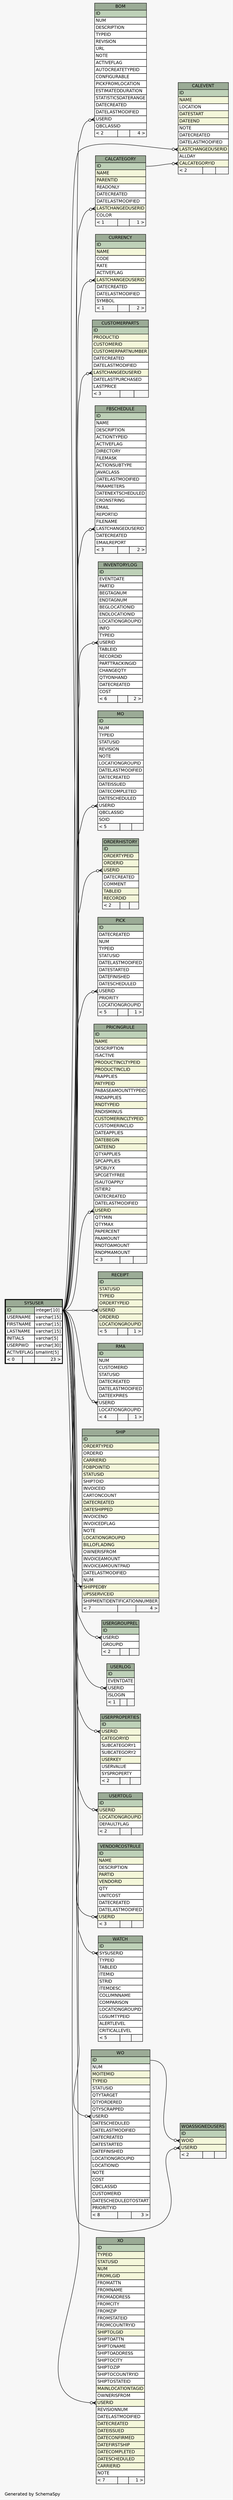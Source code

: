 // dot 2.26.3 on Linux 3.5.0-34-generic
// SchemaSpy rev 590
digraph "oneDegreeRelationshipsDiagram" {
  graph [
    rankdir="RL"
    bgcolor="#f7f7f7"
    label="\nGenerated by SchemaSpy"
    labeljust="l"
    nodesep="0.18"
    ranksep="0.46"
    fontname="Helvetica"
    fontsize="11"
  ];
  node [
    fontname="Helvetica"
    fontsize="11"
    shape="plaintext"
  ];
  edge [
    arrowsize="0.8"
  ];
  "BOM":"USERID":w -> "SYSUSER":"ID.type":e [arrowhead=none dir=back arrowtail=crowodot];
  "CALCATEGORY":"LASTCHANGEDUSERID":w -> "SYSUSER":"ID.type":e [arrowhead=none dir=back arrowtail=crowodot];
  "CALEVENT":"CALCATEGORYID":w -> "CALCATEGORY":"ID":e [arrowhead=none dir=back arrowtail=crowodot];
  "CALEVENT":"LASTCHANGEDUSERID":w -> "SYSUSER":"ID.type":e [arrowhead=none dir=back arrowtail=crowodot];
  "CURRENCY":"LASTCHANGEDUSERID":w -> "SYSUSER":"ID.type":e [arrowhead=none dir=back arrowtail=crowodot];
  "CUSTOMERPARTS":"LASTCHANGEDUSERID":w -> "SYSUSER":"ID.type":e [arrowhead=none dir=back arrowtail=crowodot];
  "FBSCHEDULE":"LASTCHANGEDUSERID":w -> "SYSUSER":"ID.type":e [arrowhead=none dir=back arrowtail=crowodot];
  "INVENTORYLOG":"USERID":w -> "SYSUSER":"ID.type":e [arrowhead=none dir=back arrowtail=crowodot];
  "MO":"USERID":w -> "SYSUSER":"ID.type":e [arrowhead=none dir=back arrowtail=crowodot];
  "ORDERHISTORY":"USERID":w -> "SYSUSER":"ID.type":e [arrowhead=none dir=back arrowtail=crowodot];
  "PICK":"USERID":w -> "SYSUSER":"ID.type":e [arrowhead=none dir=back arrowtail=crowodot];
  "PRICINGRULE":"USERID":w -> "SYSUSER":"ID.type":e [arrowhead=none dir=back arrowtail=crowodot];
  "RECEIPT":"USERID":w -> "SYSUSER":"ID.type":e [arrowhead=none dir=back arrowtail=crowodot];
  "RMA":"USERID":w -> "SYSUSER":"ID.type":e [arrowhead=none dir=back arrowtail=crowodot];
  "SHIP":"SHIPPEDBY":w -> "SYSUSER":"ID.type":e [arrowhead=none dir=back arrowtail=crowodot];
  "USERGROUPREL":"USERID":w -> "SYSUSER":"ID.type":e [arrowhead=none dir=back arrowtail=crowodot];
  "USERLOG":"USERID":w -> "SYSUSER":"ID.type":e [arrowhead=none dir=back arrowtail=crowodot];
  "USERPROPERTIES":"USERID":w -> "SYSUSER":"ID.type":e [arrowhead=none dir=back arrowtail=crowodot];
  "USERTOLG":"USERID":w -> "SYSUSER":"ID.type":e [arrowhead=none dir=back arrowtail=crowodot];
  "VENDORCOSTRULE":"USERID":w -> "SYSUSER":"ID.type":e [arrowhead=none dir=back arrowtail=crowodot];
  "WATCH":"SYSUSERID":w -> "SYSUSER":"ID.type":e [arrowhead=none dir=back arrowtail=crowodot];
  "WO":"USERID":w -> "SYSUSER":"ID.type":e [arrowhead=none dir=back arrowtail=crowodot];
  "WOASSIGNEDUSERS":"USERID":w -> "SYSUSER":"ID.type":e [arrowhead=none dir=back arrowtail=crowodot];
  "WOASSIGNEDUSERS":"WOID":w -> "WO":"ID":e [arrowhead=none dir=back arrowtail=crowodot];
  "XO":"USERID":w -> "SYSUSER":"ID.type":e [arrowhead=none dir=back arrowtail=crowodot];
  "BOM" [
    label=<
    <TABLE BORDER="0" CELLBORDER="1" CELLSPACING="0" BGCOLOR="#ffffff">
      <TR><TD COLSPAN="3" BGCOLOR="#9bab96" ALIGN="CENTER">BOM</TD></TR>
      <TR><TD PORT="ID" COLSPAN="3" BGCOLOR="#bed1b8" ALIGN="LEFT">ID</TD></TR>
      <TR><TD PORT="NUM" COLSPAN="3" ALIGN="LEFT">NUM</TD></TR>
      <TR><TD PORT="DESCRIPTION" COLSPAN="3" ALIGN="LEFT">DESCRIPTION</TD></TR>
      <TR><TD PORT="TYPEID" COLSPAN="3" ALIGN="LEFT">TYPEID</TD></TR>
      <TR><TD PORT="REVISION" COLSPAN="3" ALIGN="LEFT">REVISION</TD></TR>
      <TR><TD PORT="URL" COLSPAN="3" ALIGN="LEFT">URL</TD></TR>
      <TR><TD PORT="NOTE" COLSPAN="3" ALIGN="LEFT">NOTE</TD></TR>
      <TR><TD PORT="ACTIVEFLAG" COLSPAN="3" ALIGN="LEFT">ACTIVEFLAG</TD></TR>
      <TR><TD PORT="AUTOCREATETYPEID" COLSPAN="3" ALIGN="LEFT">AUTOCREATETYPEID</TD></TR>
      <TR><TD PORT="CONFIGURABLE" COLSPAN="3" ALIGN="LEFT">CONFIGURABLE</TD></TR>
      <TR><TD PORT="PICKFROMLOCATION" COLSPAN="3" ALIGN="LEFT">PICKFROMLOCATION</TD></TR>
      <TR><TD PORT="ESTIMATEDDURATION" COLSPAN="3" ALIGN="LEFT">ESTIMATEDDURATION</TD></TR>
      <TR><TD PORT="STATISTICSDATERANGE" COLSPAN="3" ALIGN="LEFT">STATISTICSDATERANGE</TD></TR>
      <TR><TD PORT="DATECREATED" COLSPAN="3" ALIGN="LEFT">DATECREATED</TD></TR>
      <TR><TD PORT="DATELASTMODIFIED" COLSPAN="3" ALIGN="LEFT">DATELASTMODIFIED</TD></TR>
      <TR><TD PORT="USERID" COLSPAN="3" ALIGN="LEFT">USERID</TD></TR>
      <TR><TD PORT="QBCLASSID" COLSPAN="3" ALIGN="LEFT">QBCLASSID</TD></TR>
      <TR><TD ALIGN="LEFT" BGCOLOR="#f7f7f7">&lt; 2</TD><TD ALIGN="RIGHT" BGCOLOR="#f7f7f7">  </TD><TD ALIGN="RIGHT" BGCOLOR="#f7f7f7">4 &gt;</TD></TR>
    </TABLE>>
    URL="BOM.html"
    tooltip="BOM"
  ];
  "CALCATEGORY" [
    label=<
    <TABLE BORDER="0" CELLBORDER="1" CELLSPACING="0" BGCOLOR="#ffffff">
      <TR><TD COLSPAN="3" BGCOLOR="#9bab96" ALIGN="CENTER">CALCATEGORY</TD></TR>
      <TR><TD PORT="ID" COLSPAN="3" BGCOLOR="#bed1b8" ALIGN="LEFT">ID</TD></TR>
      <TR><TD PORT="NAME" COLSPAN="3" BGCOLOR="#f4f7da" ALIGN="LEFT">NAME</TD></TR>
      <TR><TD PORT="PARENTID" COLSPAN="3" BGCOLOR="#f4f7da" ALIGN="LEFT">PARENTID</TD></TR>
      <TR><TD PORT="READONLY" COLSPAN="3" ALIGN="LEFT">READONLY</TD></TR>
      <TR><TD PORT="DATECREATED" COLSPAN="3" ALIGN="LEFT">DATECREATED</TD></TR>
      <TR><TD PORT="DATELASTMODIFIED" COLSPAN="3" ALIGN="LEFT">DATELASTMODIFIED</TD></TR>
      <TR><TD PORT="LASTCHANGEDUSERID" COLSPAN="3" BGCOLOR="#f4f7da" ALIGN="LEFT">LASTCHANGEDUSERID</TD></TR>
      <TR><TD PORT="COLOR" COLSPAN="3" ALIGN="LEFT">COLOR</TD></TR>
      <TR><TD ALIGN="LEFT" BGCOLOR="#f7f7f7">&lt; 1</TD><TD ALIGN="RIGHT" BGCOLOR="#f7f7f7">  </TD><TD ALIGN="RIGHT" BGCOLOR="#f7f7f7">1 &gt;</TD></TR>
    </TABLE>>
    URL="CALCATEGORY.html"
    tooltip="CALCATEGORY"
  ];
  "CALEVENT" [
    label=<
    <TABLE BORDER="0" CELLBORDER="1" CELLSPACING="0" BGCOLOR="#ffffff">
      <TR><TD COLSPAN="3" BGCOLOR="#9bab96" ALIGN="CENTER">CALEVENT</TD></TR>
      <TR><TD PORT="ID" COLSPAN="3" BGCOLOR="#bed1b8" ALIGN="LEFT">ID</TD></TR>
      <TR><TD PORT="NAME" COLSPAN="3" BGCOLOR="#f4f7da" ALIGN="LEFT">NAME</TD></TR>
      <TR><TD PORT="LOCATION" COLSPAN="3" ALIGN="LEFT">LOCATION</TD></TR>
      <TR><TD PORT="DATESTART" COLSPAN="3" BGCOLOR="#f4f7da" ALIGN="LEFT">DATESTART</TD></TR>
      <TR><TD PORT="DATEEND" COLSPAN="3" BGCOLOR="#f4f7da" ALIGN="LEFT">DATEEND</TD></TR>
      <TR><TD PORT="NOTE" COLSPAN="3" ALIGN="LEFT">NOTE</TD></TR>
      <TR><TD PORT="DATECREATED" COLSPAN="3" ALIGN="LEFT">DATECREATED</TD></TR>
      <TR><TD PORT="DATELASTMODIFIED" COLSPAN="3" ALIGN="LEFT">DATELASTMODIFIED</TD></TR>
      <TR><TD PORT="LASTCHANGEDUSERID" COLSPAN="3" BGCOLOR="#f4f7da" ALIGN="LEFT">LASTCHANGEDUSERID</TD></TR>
      <TR><TD PORT="ALLDAY" COLSPAN="3" ALIGN="LEFT">ALLDAY</TD></TR>
      <TR><TD PORT="CALCATEGORYID" COLSPAN="3" BGCOLOR="#f4f7da" ALIGN="LEFT">CALCATEGORYID</TD></TR>
      <TR><TD ALIGN="LEFT" BGCOLOR="#f7f7f7">&lt; 2</TD><TD ALIGN="RIGHT" BGCOLOR="#f7f7f7">  </TD><TD ALIGN="RIGHT" BGCOLOR="#f7f7f7">  </TD></TR>
    </TABLE>>
    URL="CALEVENT.html"
    tooltip="CALEVENT"
  ];
  "CURRENCY" [
    label=<
    <TABLE BORDER="0" CELLBORDER="1" CELLSPACING="0" BGCOLOR="#ffffff">
      <TR><TD COLSPAN="3" BGCOLOR="#9bab96" ALIGN="CENTER">CURRENCY</TD></TR>
      <TR><TD PORT="ID" COLSPAN="3" BGCOLOR="#bed1b8" ALIGN="LEFT">ID</TD></TR>
      <TR><TD PORT="NAME" COLSPAN="3" BGCOLOR="#f4f7da" ALIGN="LEFT">NAME</TD></TR>
      <TR><TD PORT="CODE" COLSPAN="3" ALIGN="LEFT">CODE</TD></TR>
      <TR><TD PORT="RATE" COLSPAN="3" ALIGN="LEFT">RATE</TD></TR>
      <TR><TD PORT="ACTIVEFLAG" COLSPAN="3" ALIGN="LEFT">ACTIVEFLAG</TD></TR>
      <TR><TD PORT="LASTCHANGEDUSERID" COLSPAN="3" BGCOLOR="#f4f7da" ALIGN="LEFT">LASTCHANGEDUSERID</TD></TR>
      <TR><TD PORT="DATECREATED" COLSPAN="3" ALIGN="LEFT">DATECREATED</TD></TR>
      <TR><TD PORT="DATELASTMODIFIED" COLSPAN="3" ALIGN="LEFT">DATELASTMODIFIED</TD></TR>
      <TR><TD PORT="SYMBOL" COLSPAN="3" ALIGN="LEFT">SYMBOL</TD></TR>
      <TR><TD ALIGN="LEFT" BGCOLOR="#f7f7f7">&lt; 1</TD><TD ALIGN="RIGHT" BGCOLOR="#f7f7f7">  </TD><TD ALIGN="RIGHT" BGCOLOR="#f7f7f7">2 &gt;</TD></TR>
    </TABLE>>
    URL="CURRENCY.html"
    tooltip="CURRENCY"
  ];
  "CUSTOMERPARTS" [
    label=<
    <TABLE BORDER="0" CELLBORDER="1" CELLSPACING="0" BGCOLOR="#ffffff">
      <TR><TD COLSPAN="3" BGCOLOR="#9bab96" ALIGN="CENTER">CUSTOMERPARTS</TD></TR>
      <TR><TD PORT="ID" COLSPAN="3" BGCOLOR="#bed1b8" ALIGN="LEFT">ID</TD></TR>
      <TR><TD PORT="PRODUCTID" COLSPAN="3" BGCOLOR="#f4f7da" ALIGN="LEFT">PRODUCTID</TD></TR>
      <TR><TD PORT="CUSTOMERID" COLSPAN="3" BGCOLOR="#f4f7da" ALIGN="LEFT">CUSTOMERID</TD></TR>
      <TR><TD PORT="CUSTOMERPARTNUMBER" COLSPAN="3" BGCOLOR="#f4f7da" ALIGN="LEFT">CUSTOMERPARTNUMBER</TD></TR>
      <TR><TD PORT="DATECREATED" COLSPAN="3" ALIGN="LEFT">DATECREATED</TD></TR>
      <TR><TD PORT="DATELASTMODIFIED" COLSPAN="3" ALIGN="LEFT">DATELASTMODIFIED</TD></TR>
      <TR><TD PORT="LASTCHANGEDUSERID" COLSPAN="3" BGCOLOR="#f4f7da" ALIGN="LEFT">LASTCHANGEDUSERID</TD></TR>
      <TR><TD PORT="DATELASTPURCHASED" COLSPAN="3" ALIGN="LEFT">DATELASTPURCHASED</TD></TR>
      <TR><TD PORT="LASTPRICE" COLSPAN="3" ALIGN="LEFT">LASTPRICE</TD></TR>
      <TR><TD ALIGN="LEFT" BGCOLOR="#f7f7f7">&lt; 3</TD><TD ALIGN="RIGHT" BGCOLOR="#f7f7f7">  </TD><TD ALIGN="RIGHT" BGCOLOR="#f7f7f7">  </TD></TR>
    </TABLE>>
    URL="CUSTOMERPARTS.html"
    tooltip="CUSTOMERPARTS"
  ];
  "FBSCHEDULE" [
    label=<
    <TABLE BORDER="0" CELLBORDER="1" CELLSPACING="0" BGCOLOR="#ffffff">
      <TR><TD COLSPAN="3" BGCOLOR="#9bab96" ALIGN="CENTER">FBSCHEDULE</TD></TR>
      <TR><TD PORT="ID" COLSPAN="3" BGCOLOR="#bed1b8" ALIGN="LEFT">ID</TD></TR>
      <TR><TD PORT="NAME" COLSPAN="3" ALIGN="LEFT">NAME</TD></TR>
      <TR><TD PORT="DESCRIPTION" COLSPAN="3" ALIGN="LEFT">DESCRIPTION</TD></TR>
      <TR><TD PORT="ACTIONTYPEID" COLSPAN="3" ALIGN="LEFT">ACTIONTYPEID</TD></TR>
      <TR><TD PORT="ACTIVEFLAG" COLSPAN="3" ALIGN="LEFT">ACTIVEFLAG</TD></TR>
      <TR><TD PORT="DIRECTORY" COLSPAN="3" ALIGN="LEFT">DIRECTORY</TD></TR>
      <TR><TD PORT="FILEMASK" COLSPAN="3" ALIGN="LEFT">FILEMASK</TD></TR>
      <TR><TD PORT="ACTIONSUBTYPE" COLSPAN="3" ALIGN="LEFT">ACTIONSUBTYPE</TD></TR>
      <TR><TD PORT="JAVACLASS" COLSPAN="3" ALIGN="LEFT">JAVACLASS</TD></TR>
      <TR><TD PORT="DATELASTMODIFIED" COLSPAN="3" ALIGN="LEFT">DATELASTMODIFIED</TD></TR>
      <TR><TD PORT="PARAMETERS" COLSPAN="3" ALIGN="LEFT">PARAMETERS</TD></TR>
      <TR><TD PORT="DATENEXTSCHEDULED" COLSPAN="3" ALIGN="LEFT">DATENEXTSCHEDULED</TD></TR>
      <TR><TD PORT="CRONSTRING" COLSPAN="3" ALIGN="LEFT">CRONSTRING</TD></TR>
      <TR><TD PORT="EMAIL" COLSPAN="3" ALIGN="LEFT">EMAIL</TD></TR>
      <TR><TD PORT="REPORTID" COLSPAN="3" ALIGN="LEFT">REPORTID</TD></TR>
      <TR><TD PORT="FILENAME" COLSPAN="3" ALIGN="LEFT">FILENAME</TD></TR>
      <TR><TD PORT="LASTCHANGEDUSERID" COLSPAN="3" ALIGN="LEFT">LASTCHANGEDUSERID</TD></TR>
      <TR><TD PORT="DATECREATED" COLSPAN="3" ALIGN="LEFT">DATECREATED</TD></TR>
      <TR><TD PORT="EMAILREPORT" COLSPAN="3" ALIGN="LEFT">EMAILREPORT</TD></TR>
      <TR><TD ALIGN="LEFT" BGCOLOR="#f7f7f7">&lt; 3</TD><TD ALIGN="RIGHT" BGCOLOR="#f7f7f7">  </TD><TD ALIGN="RIGHT" BGCOLOR="#f7f7f7">2 &gt;</TD></TR>
    </TABLE>>
    URL="FBSCHEDULE.html"
    tooltip="FBSCHEDULE"
  ];
  "INVENTORYLOG" [
    label=<
    <TABLE BORDER="0" CELLBORDER="1" CELLSPACING="0" BGCOLOR="#ffffff">
      <TR><TD COLSPAN="3" BGCOLOR="#9bab96" ALIGN="CENTER">INVENTORYLOG</TD></TR>
      <TR><TD PORT="ID" COLSPAN="3" BGCOLOR="#bed1b8" ALIGN="LEFT">ID</TD></TR>
      <TR><TD PORT="EVENTDATE" COLSPAN="3" ALIGN="LEFT">EVENTDATE</TD></TR>
      <TR><TD PORT="PARTID" COLSPAN="3" ALIGN="LEFT">PARTID</TD></TR>
      <TR><TD PORT="BEGTAGNUM" COLSPAN="3" ALIGN="LEFT">BEGTAGNUM</TD></TR>
      <TR><TD PORT="ENDTAGNUM" COLSPAN="3" ALIGN="LEFT">ENDTAGNUM</TD></TR>
      <TR><TD PORT="BEGLOCATIONID" COLSPAN="3" ALIGN="LEFT">BEGLOCATIONID</TD></TR>
      <TR><TD PORT="ENDLOCATIONID" COLSPAN="3" ALIGN="LEFT">ENDLOCATIONID</TD></TR>
      <TR><TD PORT="LOCATIONGROUPID" COLSPAN="3" ALIGN="LEFT">LOCATIONGROUPID</TD></TR>
      <TR><TD PORT="INFO" COLSPAN="3" ALIGN="LEFT">INFO</TD></TR>
      <TR><TD PORT="TYPEID" COLSPAN="3" ALIGN="LEFT">TYPEID</TD></TR>
      <TR><TD PORT="USERID" COLSPAN="3" ALIGN="LEFT">USERID</TD></TR>
      <TR><TD PORT="TABLEID" COLSPAN="3" ALIGN="LEFT">TABLEID</TD></TR>
      <TR><TD PORT="RECORDID" COLSPAN="3" ALIGN="LEFT">RECORDID</TD></TR>
      <TR><TD PORT="PARTTRACKINGID" COLSPAN="3" ALIGN="LEFT">PARTTRACKINGID</TD></TR>
      <TR><TD PORT="CHANGEQTY" COLSPAN="3" ALIGN="LEFT">CHANGEQTY</TD></TR>
      <TR><TD PORT="QTYONHAND" COLSPAN="3" ALIGN="LEFT">QTYONHAND</TD></TR>
      <TR><TD PORT="DATECREATED" COLSPAN="3" ALIGN="LEFT">DATECREATED</TD></TR>
      <TR><TD PORT="COST" COLSPAN="3" ALIGN="LEFT">COST</TD></TR>
      <TR><TD ALIGN="LEFT" BGCOLOR="#f7f7f7">&lt; 6</TD><TD ALIGN="RIGHT" BGCOLOR="#f7f7f7">  </TD><TD ALIGN="RIGHT" BGCOLOR="#f7f7f7">2 &gt;</TD></TR>
    </TABLE>>
    URL="INVENTORYLOG.html"
    tooltip="INVENTORYLOG"
  ];
  "MO" [
    label=<
    <TABLE BORDER="0" CELLBORDER="1" CELLSPACING="0" BGCOLOR="#ffffff">
      <TR><TD COLSPAN="3" BGCOLOR="#9bab96" ALIGN="CENTER">MO</TD></TR>
      <TR><TD PORT="ID" COLSPAN="3" BGCOLOR="#bed1b8" ALIGN="LEFT">ID</TD></TR>
      <TR><TD PORT="NUM" COLSPAN="3" ALIGN="LEFT">NUM</TD></TR>
      <TR><TD PORT="TYPEID" COLSPAN="3" ALIGN="LEFT">TYPEID</TD></TR>
      <TR><TD PORT="STATUSID" COLSPAN="3" ALIGN="LEFT">STATUSID</TD></TR>
      <TR><TD PORT="REVISION" COLSPAN="3" ALIGN="LEFT">REVISION</TD></TR>
      <TR><TD PORT="NOTE" COLSPAN="3" ALIGN="LEFT">NOTE</TD></TR>
      <TR><TD PORT="LOCATIONGROUPID" COLSPAN="3" ALIGN="LEFT">LOCATIONGROUPID</TD></TR>
      <TR><TD PORT="DATELASTMODIFIED" COLSPAN="3" ALIGN="LEFT">DATELASTMODIFIED</TD></TR>
      <TR><TD PORT="DATECREATED" COLSPAN="3" ALIGN="LEFT">DATECREATED</TD></TR>
      <TR><TD PORT="DATEISSUED" COLSPAN="3" ALIGN="LEFT">DATEISSUED</TD></TR>
      <TR><TD PORT="DATECOMPLETED" COLSPAN="3" ALIGN="LEFT">DATECOMPLETED</TD></TR>
      <TR><TD PORT="DATESCHEDULED" COLSPAN="3" ALIGN="LEFT">DATESCHEDULED</TD></TR>
      <TR><TD PORT="USERID" COLSPAN="3" ALIGN="LEFT">USERID</TD></TR>
      <TR><TD PORT="QBCLASSID" COLSPAN="3" ALIGN="LEFT">QBCLASSID</TD></TR>
      <TR><TD PORT="SOID" COLSPAN="3" ALIGN="LEFT">SOID</TD></TR>
      <TR><TD ALIGN="LEFT" BGCOLOR="#f7f7f7">&lt; 5</TD><TD ALIGN="RIGHT" BGCOLOR="#f7f7f7">  </TD><TD ALIGN="RIGHT" BGCOLOR="#f7f7f7">  </TD></TR>
    </TABLE>>
    URL="MO.html"
    tooltip="MO"
  ];
  "ORDERHISTORY" [
    label=<
    <TABLE BORDER="0" CELLBORDER="1" CELLSPACING="0" BGCOLOR="#ffffff">
      <TR><TD COLSPAN="3" BGCOLOR="#9bab96" ALIGN="CENTER">ORDERHISTORY</TD></TR>
      <TR><TD PORT="ID" COLSPAN="3" BGCOLOR="#bed1b8" ALIGN="LEFT">ID</TD></TR>
      <TR><TD PORT="ORDERTYPEID" COLSPAN="3" BGCOLOR="#f4f7da" ALIGN="LEFT">ORDERTYPEID</TD></TR>
      <TR><TD PORT="ORDERID" COLSPAN="3" BGCOLOR="#f4f7da" ALIGN="LEFT">ORDERID</TD></TR>
      <TR><TD PORT="USERID" COLSPAN="3" BGCOLOR="#f4f7da" ALIGN="LEFT">USERID</TD></TR>
      <TR><TD PORT="DATECREATED" COLSPAN="3" ALIGN="LEFT">DATECREATED</TD></TR>
      <TR><TD PORT="COMMENT" COLSPAN="3" ALIGN="LEFT">COMMENT</TD></TR>
      <TR><TD PORT="TABLEID" COLSPAN="3" BGCOLOR="#f4f7da" ALIGN="LEFT">TABLEID</TD></TR>
      <TR><TD PORT="RECORDID" COLSPAN="3" BGCOLOR="#f4f7da" ALIGN="LEFT">RECORDID</TD></TR>
      <TR><TD ALIGN="LEFT" BGCOLOR="#f7f7f7">&lt; 2</TD><TD ALIGN="RIGHT" BGCOLOR="#f7f7f7">  </TD><TD ALIGN="RIGHT" BGCOLOR="#f7f7f7">  </TD></TR>
    </TABLE>>
    URL="ORDERHISTORY.html"
    tooltip="ORDERHISTORY"
  ];
  "PICK" [
    label=<
    <TABLE BORDER="0" CELLBORDER="1" CELLSPACING="0" BGCOLOR="#ffffff">
      <TR><TD COLSPAN="3" BGCOLOR="#9bab96" ALIGN="CENTER">PICK</TD></TR>
      <TR><TD PORT="ID" COLSPAN="3" BGCOLOR="#bed1b8" ALIGN="LEFT">ID</TD></TR>
      <TR><TD PORT="DATECREATED" COLSPAN="3" ALIGN="LEFT">DATECREATED</TD></TR>
      <TR><TD PORT="NUM" COLSPAN="3" ALIGN="LEFT">NUM</TD></TR>
      <TR><TD PORT="TYPEID" COLSPAN="3" ALIGN="LEFT">TYPEID</TD></TR>
      <TR><TD PORT="STATUSID" COLSPAN="3" ALIGN="LEFT">STATUSID</TD></TR>
      <TR><TD PORT="DATELASTMODIFIED" COLSPAN="3" ALIGN="LEFT">DATELASTMODIFIED</TD></TR>
      <TR><TD PORT="DATESTARTED" COLSPAN="3" ALIGN="LEFT">DATESTARTED</TD></TR>
      <TR><TD PORT="DATEFINISHED" COLSPAN="3" ALIGN="LEFT">DATEFINISHED</TD></TR>
      <TR><TD PORT="DATESCHEDULED" COLSPAN="3" ALIGN="LEFT">DATESCHEDULED</TD></TR>
      <TR><TD PORT="USERID" COLSPAN="3" ALIGN="LEFT">USERID</TD></TR>
      <TR><TD PORT="PRIORITY" COLSPAN="3" ALIGN="LEFT">PRIORITY</TD></TR>
      <TR><TD PORT="LOCATIONGROUPID" COLSPAN="3" ALIGN="LEFT">LOCATIONGROUPID</TD></TR>
      <TR><TD ALIGN="LEFT" BGCOLOR="#f7f7f7">&lt; 5</TD><TD ALIGN="RIGHT" BGCOLOR="#f7f7f7">  </TD><TD ALIGN="RIGHT" BGCOLOR="#f7f7f7">1 &gt;</TD></TR>
    </TABLE>>
    URL="PICK.html"
    tooltip="PICK"
  ];
  "PRICINGRULE" [
    label=<
    <TABLE BORDER="0" CELLBORDER="1" CELLSPACING="0" BGCOLOR="#ffffff">
      <TR><TD COLSPAN="3" BGCOLOR="#9bab96" ALIGN="CENTER">PRICINGRULE</TD></TR>
      <TR><TD PORT="ID" COLSPAN="3" BGCOLOR="#bed1b8" ALIGN="LEFT">ID</TD></TR>
      <TR><TD PORT="NAME" COLSPAN="3" BGCOLOR="#f4f7da" ALIGN="LEFT">NAME</TD></TR>
      <TR><TD PORT="DESCRIPTION" COLSPAN="3" ALIGN="LEFT">DESCRIPTION</TD></TR>
      <TR><TD PORT="ISACTIVE" COLSPAN="3" ALIGN="LEFT">ISACTIVE</TD></TR>
      <TR><TD PORT="PRODUCTINCLTYPEID" COLSPAN="3" BGCOLOR="#f4f7da" ALIGN="LEFT">PRODUCTINCLTYPEID</TD></TR>
      <TR><TD PORT="PRODUCTINCLID" COLSPAN="3" BGCOLOR="#f4f7da" ALIGN="LEFT">PRODUCTINCLID</TD></TR>
      <TR><TD PORT="PAAPPLIES" COLSPAN="3" ALIGN="LEFT">PAAPPLIES</TD></TR>
      <TR><TD PORT="PATYPEID" COLSPAN="3" BGCOLOR="#f4f7da" ALIGN="LEFT">PATYPEID</TD></TR>
      <TR><TD PORT="PABASEAMOUNTTYPEID" COLSPAN="3" ALIGN="LEFT">PABASEAMOUNTTYPEID</TD></TR>
      <TR><TD PORT="RNDAPPLIES" COLSPAN="3" ALIGN="LEFT">RNDAPPLIES</TD></TR>
      <TR><TD PORT="RNDTYPEID" COLSPAN="3" BGCOLOR="#f4f7da" ALIGN="LEFT">RNDTYPEID</TD></TR>
      <TR><TD PORT="RNDISMINUS" COLSPAN="3" ALIGN="LEFT">RNDISMINUS</TD></TR>
      <TR><TD PORT="CUSTOMERINCLTYPEID" COLSPAN="3" BGCOLOR="#f4f7da" ALIGN="LEFT">CUSTOMERINCLTYPEID</TD></TR>
      <TR><TD PORT="CUSTOMERINCLID" COLSPAN="3" ALIGN="LEFT">CUSTOMERINCLID</TD></TR>
      <TR><TD PORT="DATEAPPLIES" COLSPAN="3" ALIGN="LEFT">DATEAPPLIES</TD></TR>
      <TR><TD PORT="DATEBEGIN" COLSPAN="3" BGCOLOR="#f4f7da" ALIGN="LEFT">DATEBEGIN</TD></TR>
      <TR><TD PORT="DATEEND" COLSPAN="3" BGCOLOR="#f4f7da" ALIGN="LEFT">DATEEND</TD></TR>
      <TR><TD PORT="QTYAPPLIES" COLSPAN="3" ALIGN="LEFT">QTYAPPLIES</TD></TR>
      <TR><TD PORT="SPCAPPLIES" COLSPAN="3" ALIGN="LEFT">SPCAPPLIES</TD></TR>
      <TR><TD PORT="SPCBUYX" COLSPAN="3" ALIGN="LEFT">SPCBUYX</TD></TR>
      <TR><TD PORT="SPCGETYFREE" COLSPAN="3" ALIGN="LEFT">SPCGETYFREE</TD></TR>
      <TR><TD PORT="ISAUTOAPPLY" COLSPAN="3" ALIGN="LEFT">ISAUTOAPPLY</TD></TR>
      <TR><TD PORT="ISTIER2" COLSPAN="3" ALIGN="LEFT">ISTIER2</TD></TR>
      <TR><TD PORT="DATECREATED" COLSPAN="3" ALIGN="LEFT">DATECREATED</TD></TR>
      <TR><TD PORT="DATELASTMODIFIED" COLSPAN="3" ALIGN="LEFT">DATELASTMODIFIED</TD></TR>
      <TR><TD PORT="USERID" COLSPAN="3" BGCOLOR="#f4f7da" ALIGN="LEFT">USERID</TD></TR>
      <TR><TD PORT="QTYMIN" COLSPAN="3" ALIGN="LEFT">QTYMIN</TD></TR>
      <TR><TD PORT="QTYMAX" COLSPAN="3" ALIGN="LEFT">QTYMAX</TD></TR>
      <TR><TD PORT="PAPERCENT" COLSPAN="3" ALIGN="LEFT">PAPERCENT</TD></TR>
      <TR><TD PORT="PAAMOUNT" COLSPAN="3" ALIGN="LEFT">PAAMOUNT</TD></TR>
      <TR><TD PORT="RNDTOAMOUNT" COLSPAN="3" ALIGN="LEFT">RNDTOAMOUNT</TD></TR>
      <TR><TD PORT="RNDPMAMOUNT" COLSPAN="3" ALIGN="LEFT">RNDPMAMOUNT</TD></TR>
      <TR><TD ALIGN="LEFT" BGCOLOR="#f7f7f7">&lt; 3</TD><TD ALIGN="RIGHT" BGCOLOR="#f7f7f7">  </TD><TD ALIGN="RIGHT" BGCOLOR="#f7f7f7">  </TD></TR>
    </TABLE>>
    URL="PRICINGRULE.html"
    tooltip="PRICINGRULE"
  ];
  "RECEIPT" [
    label=<
    <TABLE BORDER="0" CELLBORDER="1" CELLSPACING="0" BGCOLOR="#ffffff">
      <TR><TD COLSPAN="3" BGCOLOR="#9bab96" ALIGN="CENTER">RECEIPT</TD></TR>
      <TR><TD PORT="ID" COLSPAN="3" BGCOLOR="#bed1b8" ALIGN="LEFT">ID</TD></TR>
      <TR><TD PORT="STATUSID" COLSPAN="3" BGCOLOR="#f4f7da" ALIGN="LEFT">STATUSID</TD></TR>
      <TR><TD PORT="TYPEID" COLSPAN="3" BGCOLOR="#f4f7da" ALIGN="LEFT">TYPEID</TD></TR>
      <TR><TD PORT="ORDERTYPEID" COLSPAN="3" BGCOLOR="#f4f7da" ALIGN="LEFT">ORDERTYPEID</TD></TR>
      <TR><TD PORT="USERID" COLSPAN="3" BGCOLOR="#f4f7da" ALIGN="LEFT">USERID</TD></TR>
      <TR><TD PORT="ORDERID" COLSPAN="3" BGCOLOR="#f4f7da" ALIGN="LEFT">ORDERID</TD></TR>
      <TR><TD PORT="LOCATIONGROUPID" COLSPAN="3" BGCOLOR="#f4f7da" ALIGN="LEFT">LOCATIONGROUPID</TD></TR>
      <TR><TD ALIGN="LEFT" BGCOLOR="#f7f7f7">&lt; 5</TD><TD ALIGN="RIGHT" BGCOLOR="#f7f7f7">  </TD><TD ALIGN="RIGHT" BGCOLOR="#f7f7f7">1 &gt;</TD></TR>
    </TABLE>>
    URL="RECEIPT.html"
    tooltip="RECEIPT"
  ];
  "RMA" [
    label=<
    <TABLE BORDER="0" CELLBORDER="1" CELLSPACING="0" BGCOLOR="#ffffff">
      <TR><TD COLSPAN="3" BGCOLOR="#9bab96" ALIGN="CENTER">RMA</TD></TR>
      <TR><TD PORT="ID" COLSPAN="3" BGCOLOR="#bed1b8" ALIGN="LEFT">ID</TD></TR>
      <TR><TD PORT="NUM" COLSPAN="3" ALIGN="LEFT">NUM</TD></TR>
      <TR><TD PORT="CUSTOMERID" COLSPAN="3" ALIGN="LEFT">CUSTOMERID</TD></TR>
      <TR><TD PORT="STATUSID" COLSPAN="3" ALIGN="LEFT">STATUSID</TD></TR>
      <TR><TD PORT="DATECREATED" COLSPAN="3" ALIGN="LEFT">DATECREATED</TD></TR>
      <TR><TD PORT="DATELASTMODIFIED" COLSPAN="3" ALIGN="LEFT">DATELASTMODIFIED</TD></TR>
      <TR><TD PORT="DATEEXPIRES" COLSPAN="3" ALIGN="LEFT">DATEEXPIRES</TD></TR>
      <TR><TD PORT="USERID" COLSPAN="3" ALIGN="LEFT">USERID</TD></TR>
      <TR><TD PORT="LOCATIONGROUPID" COLSPAN="3" ALIGN="LEFT">LOCATIONGROUPID</TD></TR>
      <TR><TD ALIGN="LEFT" BGCOLOR="#f7f7f7">&lt; 4</TD><TD ALIGN="RIGHT" BGCOLOR="#f7f7f7">  </TD><TD ALIGN="RIGHT" BGCOLOR="#f7f7f7">1 &gt;</TD></TR>
    </TABLE>>
    URL="RMA.html"
    tooltip="RMA"
  ];
  "SHIP" [
    label=<
    <TABLE BORDER="0" CELLBORDER="1" CELLSPACING="0" BGCOLOR="#ffffff">
      <TR><TD COLSPAN="3" BGCOLOR="#9bab96" ALIGN="CENTER">SHIP</TD></TR>
      <TR><TD PORT="ID" COLSPAN="3" BGCOLOR="#bed1b8" ALIGN="LEFT">ID</TD></TR>
      <TR><TD PORT="ORDERTYPEID" COLSPAN="3" BGCOLOR="#f4f7da" ALIGN="LEFT">ORDERTYPEID</TD></TR>
      <TR><TD PORT="ORDERID" COLSPAN="3" ALIGN="LEFT">ORDERID</TD></TR>
      <TR><TD PORT="CARRIERID" COLSPAN="3" BGCOLOR="#f4f7da" ALIGN="LEFT">CARRIERID</TD></TR>
      <TR><TD PORT="FOBPOINTID" COLSPAN="3" BGCOLOR="#f4f7da" ALIGN="LEFT">FOBPOINTID</TD></TR>
      <TR><TD PORT="STATUSID" COLSPAN="3" BGCOLOR="#f4f7da" ALIGN="LEFT">STATUSID</TD></TR>
      <TR><TD PORT="SHIPTOID" COLSPAN="3" ALIGN="LEFT">SHIPTOID</TD></TR>
      <TR><TD PORT="INVOICEID" COLSPAN="3" ALIGN="LEFT">INVOICEID</TD></TR>
      <TR><TD PORT="CARTONCOUNT" COLSPAN="3" ALIGN="LEFT">CARTONCOUNT</TD></TR>
      <TR><TD PORT="DATECREATED" COLSPAN="3" BGCOLOR="#f4f7da" ALIGN="LEFT">DATECREATED</TD></TR>
      <TR><TD PORT="DATESHIPPED" COLSPAN="3" BGCOLOR="#f4f7da" ALIGN="LEFT">DATESHIPPED</TD></TR>
      <TR><TD PORT="INVOICENO" COLSPAN="3" ALIGN="LEFT">INVOICENO</TD></TR>
      <TR><TD PORT="INVOICEDFLAG" COLSPAN="3" ALIGN="LEFT">INVOICEDFLAG</TD></TR>
      <TR><TD PORT="NOTE" COLSPAN="3" ALIGN="LEFT">NOTE</TD></TR>
      <TR><TD PORT="LOCATIONGROUPID" COLSPAN="3" BGCOLOR="#f4f7da" ALIGN="LEFT">LOCATIONGROUPID</TD></TR>
      <TR><TD PORT="BILLOFLADING" COLSPAN="3" BGCOLOR="#f4f7da" ALIGN="LEFT">BILLOFLADING</TD></TR>
      <TR><TD PORT="OWNERISFROM" COLSPAN="3" ALIGN="LEFT">OWNERISFROM</TD></TR>
      <TR><TD PORT="INVOICEAMOUNT" COLSPAN="3" ALIGN="LEFT">INVOICEAMOUNT</TD></TR>
      <TR><TD PORT="INVOICEAMOUNTPAID" COLSPAN="3" ALIGN="LEFT">INVOICEAMOUNTPAID</TD></TR>
      <TR><TD PORT="DATELASTMODIFIED" COLSPAN="3" ALIGN="LEFT">DATELASTMODIFIED</TD></TR>
      <TR><TD PORT="NUM" COLSPAN="3" ALIGN="LEFT">NUM</TD></TR>
      <TR><TD PORT="SHIPPEDBY" COLSPAN="3" BGCOLOR="#f4f7da" ALIGN="LEFT">SHIPPEDBY</TD></TR>
      <TR><TD PORT="UPSSERVICEID" COLSPAN="3" BGCOLOR="#f4f7da" ALIGN="LEFT">UPSSERVICEID</TD></TR>
      <TR><TD PORT="SHIPMENTIDENTIFICATIONNUMBER" COLSPAN="3" ALIGN="LEFT">SHIPMENTIDENTIFICATIONNUMBER</TD></TR>
      <TR><TD ALIGN="LEFT" BGCOLOR="#f7f7f7">&lt; 7</TD><TD ALIGN="RIGHT" BGCOLOR="#f7f7f7">  </TD><TD ALIGN="RIGHT" BGCOLOR="#f7f7f7">4 &gt;</TD></TR>
    </TABLE>>
    URL="SHIP.html"
    tooltip="SHIP"
  ];
  "SYSUSER" [
    label=<
    <TABLE BORDER="2" CELLBORDER="1" CELLSPACING="0" BGCOLOR="#ffffff">
      <TR><TD COLSPAN="3" BGCOLOR="#9bab96" ALIGN="CENTER">SYSUSER</TD></TR>
      <TR><TD PORT="ID" COLSPAN="2" BGCOLOR="#bed1b8" ALIGN="LEFT">ID</TD><TD PORT="ID.type" ALIGN="LEFT">integer[10]</TD></TR>
      <TR><TD PORT="USERNAME" COLSPAN="2" ALIGN="LEFT">USERNAME</TD><TD PORT="USERNAME.type" ALIGN="LEFT">varchar[15]</TD></TR>
      <TR><TD PORT="FIRSTNAME" COLSPAN="2" ALIGN="LEFT">FIRSTNAME</TD><TD PORT="FIRSTNAME.type" ALIGN="LEFT">varchar[15]</TD></TR>
      <TR><TD PORT="LASTNAME" COLSPAN="2" ALIGN="LEFT">LASTNAME</TD><TD PORT="LASTNAME.type" ALIGN="LEFT">varchar[15]</TD></TR>
      <TR><TD PORT="INITIALS" COLSPAN="2" ALIGN="LEFT">INITIALS</TD><TD PORT="INITIALS.type" ALIGN="LEFT">varchar[5]</TD></TR>
      <TR><TD PORT="USERPWD" COLSPAN="2" ALIGN="LEFT">USERPWD</TD><TD PORT="USERPWD.type" ALIGN="LEFT">varchar[30]</TD></TR>
      <TR><TD PORT="ACTIVEFLAG" COLSPAN="2" ALIGN="LEFT">ACTIVEFLAG</TD><TD PORT="ACTIVEFLAG.type" ALIGN="LEFT">smallint[5]</TD></TR>
      <TR><TD ALIGN="LEFT" BGCOLOR="#f7f7f7">&lt; 0</TD><TD ALIGN="RIGHT" BGCOLOR="#f7f7f7">  </TD><TD ALIGN="RIGHT" BGCOLOR="#f7f7f7">23 &gt;</TD></TR>
    </TABLE>>
    URL="SYSUSER.html"
    tooltip="SYSUSER"
  ];
  "USERGROUPREL" [
    label=<
    <TABLE BORDER="0" CELLBORDER="1" CELLSPACING="0" BGCOLOR="#ffffff">
      <TR><TD COLSPAN="3" BGCOLOR="#9bab96" ALIGN="CENTER">USERGROUPREL</TD></TR>
      <TR><TD PORT="ID" COLSPAN="3" BGCOLOR="#bed1b8" ALIGN="LEFT">ID</TD></TR>
      <TR><TD PORT="USERID" COLSPAN="3" ALIGN="LEFT">USERID</TD></TR>
      <TR><TD PORT="GROUPID" COLSPAN="3" ALIGN="LEFT">GROUPID</TD></TR>
      <TR><TD ALIGN="LEFT" BGCOLOR="#f7f7f7">&lt; 2</TD><TD ALIGN="RIGHT" BGCOLOR="#f7f7f7">  </TD><TD ALIGN="RIGHT" BGCOLOR="#f7f7f7">  </TD></TR>
    </TABLE>>
    URL="USERGROUPREL.html"
    tooltip="USERGROUPREL"
  ];
  "USERLOG" [
    label=<
    <TABLE BORDER="0" CELLBORDER="1" CELLSPACING="0" BGCOLOR="#ffffff">
      <TR><TD COLSPAN="3" BGCOLOR="#9bab96" ALIGN="CENTER">USERLOG</TD></TR>
      <TR><TD PORT="ID" COLSPAN="3" BGCOLOR="#bed1b8" ALIGN="LEFT">ID</TD></TR>
      <TR><TD PORT="EVENTDATE" COLSPAN="3" ALIGN="LEFT">EVENTDATE</TD></TR>
      <TR><TD PORT="USERID" COLSPAN="3" ALIGN="LEFT">USERID</TD></TR>
      <TR><TD PORT="ISLOGIN" COLSPAN="3" ALIGN="LEFT">ISLOGIN</TD></TR>
      <TR><TD ALIGN="LEFT" BGCOLOR="#f7f7f7">&lt; 1</TD><TD ALIGN="RIGHT" BGCOLOR="#f7f7f7">  </TD><TD ALIGN="RIGHT" BGCOLOR="#f7f7f7">  </TD></TR>
    </TABLE>>
    URL="USERLOG.html"
    tooltip="USERLOG"
  ];
  "USERPROPERTIES" [
    label=<
    <TABLE BORDER="0" CELLBORDER="1" CELLSPACING="0" BGCOLOR="#ffffff">
      <TR><TD COLSPAN="3" BGCOLOR="#9bab96" ALIGN="CENTER">USERPROPERTIES</TD></TR>
      <TR><TD PORT="ID" COLSPAN="3" BGCOLOR="#bed1b8" ALIGN="LEFT">ID</TD></TR>
      <TR><TD PORT="USERID" COLSPAN="3" BGCOLOR="#f4f7da" ALIGN="LEFT">USERID</TD></TR>
      <TR><TD PORT="CATEGORYID" COLSPAN="3" BGCOLOR="#f4f7da" ALIGN="LEFT">CATEGORYID</TD></TR>
      <TR><TD PORT="SUBCATEGORY1" COLSPAN="3" ALIGN="LEFT">SUBCATEGORY1</TD></TR>
      <TR><TD PORT="SUBCATEGORY2" COLSPAN="3" ALIGN="LEFT">SUBCATEGORY2</TD></TR>
      <TR><TD PORT="USERKEY" COLSPAN="3" BGCOLOR="#f4f7da" ALIGN="LEFT">USERKEY</TD></TR>
      <TR><TD PORT="USERVALUE" COLSPAN="3" ALIGN="LEFT">USERVALUE</TD></TR>
      <TR><TD PORT="SYSPROPERTY" COLSPAN="3" ALIGN="LEFT">SYSPROPERTY</TD></TR>
      <TR><TD ALIGN="LEFT" BGCOLOR="#f7f7f7">&lt; 2</TD><TD ALIGN="RIGHT" BGCOLOR="#f7f7f7">  </TD><TD ALIGN="RIGHT" BGCOLOR="#f7f7f7">  </TD></TR>
    </TABLE>>
    URL="USERPROPERTIES.html"
    tooltip="USERPROPERTIES"
  ];
  "USERTOLG" [
    label=<
    <TABLE BORDER="0" CELLBORDER="1" CELLSPACING="0" BGCOLOR="#ffffff">
      <TR><TD COLSPAN="3" BGCOLOR="#9bab96" ALIGN="CENTER">USERTOLG</TD></TR>
      <TR><TD PORT="ID" COLSPAN="3" BGCOLOR="#bed1b8" ALIGN="LEFT">ID</TD></TR>
      <TR><TD PORT="USERID" COLSPAN="3" BGCOLOR="#f4f7da" ALIGN="LEFT">USERID</TD></TR>
      <TR><TD PORT="LOCATIONGROUPID" COLSPAN="3" BGCOLOR="#f4f7da" ALIGN="LEFT">LOCATIONGROUPID</TD></TR>
      <TR><TD PORT="DEFAULTFLAG" COLSPAN="3" ALIGN="LEFT">DEFAULTFLAG</TD></TR>
      <TR><TD ALIGN="LEFT" BGCOLOR="#f7f7f7">&lt; 2</TD><TD ALIGN="RIGHT" BGCOLOR="#f7f7f7">  </TD><TD ALIGN="RIGHT" BGCOLOR="#f7f7f7">  </TD></TR>
    </TABLE>>
    URL="USERTOLG.html"
    tooltip="USERTOLG"
  ];
  "VENDORCOSTRULE" [
    label=<
    <TABLE BORDER="0" CELLBORDER="1" CELLSPACING="0" BGCOLOR="#ffffff">
      <TR><TD COLSPAN="3" BGCOLOR="#9bab96" ALIGN="CENTER">VENDORCOSTRULE</TD></TR>
      <TR><TD PORT="ID" COLSPAN="3" BGCOLOR="#bed1b8" ALIGN="LEFT">ID</TD></TR>
      <TR><TD PORT="NAME" COLSPAN="3" BGCOLOR="#f4f7da" ALIGN="LEFT">NAME</TD></TR>
      <TR><TD PORT="DESCRIPTION" COLSPAN="3" ALIGN="LEFT">DESCRIPTION</TD></TR>
      <TR><TD PORT="PARTID" COLSPAN="3" BGCOLOR="#f4f7da" ALIGN="LEFT">PARTID</TD></TR>
      <TR><TD PORT="VENDORID" COLSPAN="3" BGCOLOR="#f4f7da" ALIGN="LEFT">VENDORID</TD></TR>
      <TR><TD PORT="QTY" COLSPAN="3" ALIGN="LEFT">QTY</TD></TR>
      <TR><TD PORT="UNITCOST" COLSPAN="3" ALIGN="LEFT">UNITCOST</TD></TR>
      <TR><TD PORT="DATECREATED" COLSPAN="3" ALIGN="LEFT">DATECREATED</TD></TR>
      <TR><TD PORT="DATELASTMODIFIED" COLSPAN="3" ALIGN="LEFT">DATELASTMODIFIED</TD></TR>
      <TR><TD PORT="USERID" COLSPAN="3" BGCOLOR="#f4f7da" ALIGN="LEFT">USERID</TD></TR>
      <TR><TD ALIGN="LEFT" BGCOLOR="#f7f7f7">&lt; 3</TD><TD ALIGN="RIGHT" BGCOLOR="#f7f7f7">  </TD><TD ALIGN="RIGHT" BGCOLOR="#f7f7f7">  </TD></TR>
    </TABLE>>
    URL="VENDORCOSTRULE.html"
    tooltip="VENDORCOSTRULE"
  ];
  "WATCH" [
    label=<
    <TABLE BORDER="0" CELLBORDER="1" CELLSPACING="0" BGCOLOR="#ffffff">
      <TR><TD COLSPAN="3" BGCOLOR="#9bab96" ALIGN="CENTER">WATCH</TD></TR>
      <TR><TD PORT="ID" COLSPAN="3" BGCOLOR="#bed1b8" ALIGN="LEFT">ID</TD></TR>
      <TR><TD PORT="SYSUSERID" COLSPAN="3" ALIGN="LEFT">SYSUSERID</TD></TR>
      <TR><TD PORT="TYPEID" COLSPAN="3" ALIGN="LEFT">TYPEID</TD></TR>
      <TR><TD PORT="TABLEID" COLSPAN="3" ALIGN="LEFT">TABLEID</TD></TR>
      <TR><TD PORT="ITEMID" COLSPAN="3" ALIGN="LEFT">ITEMID</TD></TR>
      <TR><TD PORT="STRID" COLSPAN="3" ALIGN="LEFT">STRID</TD></TR>
      <TR><TD PORT="ITEMDESC" COLSPAN="3" ALIGN="LEFT">ITEMDESC</TD></TR>
      <TR><TD PORT="COLUMNNAME" COLSPAN="3" ALIGN="LEFT">COLUMNNAME</TD></TR>
      <TR><TD PORT="COMPARISON" COLSPAN="3" ALIGN="LEFT">COMPARISON</TD></TR>
      <TR><TD PORT="LOCATIONGROUPID" COLSPAN="3" ALIGN="LEFT">LOCATIONGROUPID</TD></TR>
      <TR><TD PORT="LGSUMTYPEID" COLSPAN="3" ALIGN="LEFT">LGSUMTYPEID</TD></TR>
      <TR><TD PORT="ALERTLEVEL" COLSPAN="3" ALIGN="LEFT">ALERTLEVEL</TD></TR>
      <TR><TD PORT="CRITICALLEVEL" COLSPAN="3" ALIGN="LEFT">CRITICALLEVEL</TD></TR>
      <TR><TD ALIGN="LEFT" BGCOLOR="#f7f7f7">&lt; 5</TD><TD ALIGN="RIGHT" BGCOLOR="#f7f7f7">  </TD><TD ALIGN="RIGHT" BGCOLOR="#f7f7f7">  </TD></TR>
    </TABLE>>
    URL="WATCH.html"
    tooltip="WATCH"
  ];
  "WO" [
    label=<
    <TABLE BORDER="0" CELLBORDER="1" CELLSPACING="0" BGCOLOR="#ffffff">
      <TR><TD COLSPAN="3" BGCOLOR="#9bab96" ALIGN="CENTER">WO</TD></TR>
      <TR><TD PORT="ID" COLSPAN="3" BGCOLOR="#bed1b8" ALIGN="LEFT">ID</TD></TR>
      <TR><TD PORT="NUM" COLSPAN="3" ALIGN="LEFT">NUM</TD></TR>
      <TR><TD PORT="MOITEMID" COLSPAN="3" BGCOLOR="#f4f7da" ALIGN="LEFT">MOITEMID</TD></TR>
      <TR><TD PORT="TYPEID" COLSPAN="3" BGCOLOR="#f4f7da" ALIGN="LEFT">TYPEID</TD></TR>
      <TR><TD PORT="STATUSID" COLSPAN="3" ALIGN="LEFT">STATUSID</TD></TR>
      <TR><TD PORT="QTYTARGET" COLSPAN="3" ALIGN="LEFT">QTYTARGET</TD></TR>
      <TR><TD PORT="QTYORDERED" COLSPAN="3" ALIGN="LEFT">QTYORDERED</TD></TR>
      <TR><TD PORT="QTYSCRAPPED" COLSPAN="3" ALIGN="LEFT">QTYSCRAPPED</TD></TR>
      <TR><TD PORT="USERID" COLSPAN="3" ALIGN="LEFT">USERID</TD></TR>
      <TR><TD PORT="DATESCHEDULED" COLSPAN="3" ALIGN="LEFT">DATESCHEDULED</TD></TR>
      <TR><TD PORT="DATELASTMODIFIED" COLSPAN="3" ALIGN="LEFT">DATELASTMODIFIED</TD></TR>
      <TR><TD PORT="DATECREATED" COLSPAN="3" ALIGN="LEFT">DATECREATED</TD></TR>
      <TR><TD PORT="DATESTARTED" COLSPAN="3" ALIGN="LEFT">DATESTARTED</TD></TR>
      <TR><TD PORT="DATEFINISHED" COLSPAN="3" ALIGN="LEFT">DATEFINISHED</TD></TR>
      <TR><TD PORT="LOCATIONGROUPID" COLSPAN="3" ALIGN="LEFT">LOCATIONGROUPID</TD></TR>
      <TR><TD PORT="LOCATIONID" COLSPAN="3" ALIGN="LEFT">LOCATIONID</TD></TR>
      <TR><TD PORT="NOTE" COLSPAN="3" ALIGN="LEFT">NOTE</TD></TR>
      <TR><TD PORT="COST" COLSPAN="3" ALIGN="LEFT">COST</TD></TR>
      <TR><TD PORT="QBCLASSID" COLSPAN="3" ALIGN="LEFT">QBCLASSID</TD></TR>
      <TR><TD PORT="CUSTOMERID" COLSPAN="3" ALIGN="LEFT">CUSTOMERID</TD></TR>
      <TR><TD PORT="DATESCHEDULEDTOSTART" COLSPAN="3" ALIGN="LEFT">DATESCHEDULEDTOSTART</TD></TR>
      <TR><TD PORT="PRIORITYID" COLSPAN="3" ALIGN="LEFT">PRIORITYID</TD></TR>
      <TR><TD ALIGN="LEFT" BGCOLOR="#f7f7f7">&lt; 8</TD><TD ALIGN="RIGHT" BGCOLOR="#f7f7f7">  </TD><TD ALIGN="RIGHT" BGCOLOR="#f7f7f7">3 &gt;</TD></TR>
    </TABLE>>
    URL="WO.html"
    tooltip="WO"
  ];
  "WOASSIGNEDUSERS" [
    label=<
    <TABLE BORDER="0" CELLBORDER="1" CELLSPACING="0" BGCOLOR="#ffffff">
      <TR><TD COLSPAN="3" BGCOLOR="#9bab96" ALIGN="CENTER">WOASSIGNEDUSERS</TD></TR>
      <TR><TD PORT="ID" COLSPAN="3" BGCOLOR="#bed1b8" ALIGN="LEFT">ID</TD></TR>
      <TR><TD PORT="WOID" COLSPAN="3" BGCOLOR="#f4f7da" ALIGN="LEFT">WOID</TD></TR>
      <TR><TD PORT="USERID" COLSPAN="3" BGCOLOR="#f4f7da" ALIGN="LEFT">USERID</TD></TR>
      <TR><TD ALIGN="LEFT" BGCOLOR="#f7f7f7">&lt; 2</TD><TD ALIGN="RIGHT" BGCOLOR="#f7f7f7">  </TD><TD ALIGN="RIGHT" BGCOLOR="#f7f7f7">  </TD></TR>
    </TABLE>>
    URL="WOASSIGNEDUSERS.html"
    tooltip="WOASSIGNEDUSERS"
  ];
  "XO" [
    label=<
    <TABLE BORDER="0" CELLBORDER="1" CELLSPACING="0" BGCOLOR="#ffffff">
      <TR><TD COLSPAN="3" BGCOLOR="#9bab96" ALIGN="CENTER">XO</TD></TR>
      <TR><TD PORT="ID" COLSPAN="3" BGCOLOR="#bed1b8" ALIGN="LEFT">ID</TD></TR>
      <TR><TD PORT="TYPEID" COLSPAN="3" BGCOLOR="#f4f7da" ALIGN="LEFT">TYPEID</TD></TR>
      <TR><TD PORT="STATUSID" COLSPAN="3" BGCOLOR="#f4f7da" ALIGN="LEFT">STATUSID</TD></TR>
      <TR><TD PORT="NUM" COLSPAN="3" BGCOLOR="#f4f7da" ALIGN="LEFT">NUM</TD></TR>
      <TR><TD PORT="FROMLGID" COLSPAN="3" BGCOLOR="#f4f7da" ALIGN="LEFT">FROMLGID</TD></TR>
      <TR><TD PORT="FROMATTN" COLSPAN="3" ALIGN="LEFT">FROMATTN</TD></TR>
      <TR><TD PORT="FROMNAME" COLSPAN="3" ALIGN="LEFT">FROMNAME</TD></TR>
      <TR><TD PORT="FROMADDRESS" COLSPAN="3" ALIGN="LEFT">FROMADDRESS</TD></TR>
      <TR><TD PORT="FROMCITY" COLSPAN="3" ALIGN="LEFT">FROMCITY</TD></TR>
      <TR><TD PORT="FROMZIP" COLSPAN="3" ALIGN="LEFT">FROMZIP</TD></TR>
      <TR><TD PORT="FROMSTATEID" COLSPAN="3" ALIGN="LEFT">FROMSTATEID</TD></TR>
      <TR><TD PORT="FROMCOUNTRYID" COLSPAN="3" ALIGN="LEFT">FROMCOUNTRYID</TD></TR>
      <TR><TD PORT="SHIPTOLGID" COLSPAN="3" BGCOLOR="#f4f7da" ALIGN="LEFT">SHIPTOLGID</TD></TR>
      <TR><TD PORT="SHIPTOATTN" COLSPAN="3" ALIGN="LEFT">SHIPTOATTN</TD></TR>
      <TR><TD PORT="SHIPTONAME" COLSPAN="3" ALIGN="LEFT">SHIPTONAME</TD></TR>
      <TR><TD PORT="SHIPTOADDRESS" COLSPAN="3" ALIGN="LEFT">SHIPTOADDRESS</TD></TR>
      <TR><TD PORT="SHIPTOCITY" COLSPAN="3" ALIGN="LEFT">SHIPTOCITY</TD></TR>
      <TR><TD PORT="SHIPTOZIP" COLSPAN="3" ALIGN="LEFT">SHIPTOZIP</TD></TR>
      <TR><TD PORT="SHIPTOCOUNTRYID" COLSPAN="3" ALIGN="LEFT">SHIPTOCOUNTRYID</TD></TR>
      <TR><TD PORT="SHIPTOSTATEID" COLSPAN="3" ALIGN="LEFT">SHIPTOSTATEID</TD></TR>
      <TR><TD PORT="MAINLOCATIONTAGID" COLSPAN="3" BGCOLOR="#f4f7da" ALIGN="LEFT">MAINLOCATIONTAGID</TD></TR>
      <TR><TD PORT="OWNERISFROM" COLSPAN="3" ALIGN="LEFT">OWNERISFROM</TD></TR>
      <TR><TD PORT="USERID" COLSPAN="3" BGCOLOR="#f4f7da" ALIGN="LEFT">USERID</TD></TR>
      <TR><TD PORT="REVISIONNUM" COLSPAN="3" ALIGN="LEFT">REVISIONNUM</TD></TR>
      <TR><TD PORT="DATELASTMODIFIED" COLSPAN="3" ALIGN="LEFT">DATELASTMODIFIED</TD></TR>
      <TR><TD PORT="DATECREATED" COLSPAN="3" BGCOLOR="#f4f7da" ALIGN="LEFT">DATECREATED</TD></TR>
      <TR><TD PORT="DATEISSUED" COLSPAN="3" BGCOLOR="#f4f7da" ALIGN="LEFT">DATEISSUED</TD></TR>
      <TR><TD PORT="DATECONFIRMED" COLSPAN="3" BGCOLOR="#f4f7da" ALIGN="LEFT">DATECONFIRMED</TD></TR>
      <TR><TD PORT="DATEFIRSTSHIP" COLSPAN="3" BGCOLOR="#f4f7da" ALIGN="LEFT">DATEFIRSTSHIP</TD></TR>
      <TR><TD PORT="DATECOMPLETED" COLSPAN="3" BGCOLOR="#f4f7da" ALIGN="LEFT">DATECOMPLETED</TD></TR>
      <TR><TD PORT="DATESCHEDULED" COLSPAN="3" BGCOLOR="#f4f7da" ALIGN="LEFT">DATESCHEDULED</TD></TR>
      <TR><TD PORT="CARRIERID" COLSPAN="3" BGCOLOR="#f4f7da" ALIGN="LEFT">CARRIERID</TD></TR>
      <TR><TD PORT="NOTE" COLSPAN="3" ALIGN="LEFT">NOTE</TD></TR>
      <TR><TD ALIGN="LEFT" BGCOLOR="#f7f7f7">&lt; 7</TD><TD ALIGN="RIGHT" BGCOLOR="#f7f7f7">  </TD><TD ALIGN="RIGHT" BGCOLOR="#f7f7f7">1 &gt;</TD></TR>
    </TABLE>>
    URL="XO.html"
    tooltip="XO"
  ];
}
